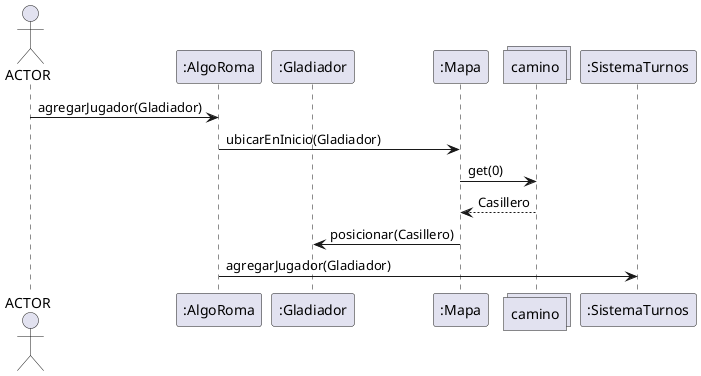 @startuml agregarGladiadorAAlgoRoma

Actor ACTOR
Participant AlgoRoma as ":AlgoRoma"
Participant Gladiador as ":Gladiador"
Participant Mapa as ":Mapa"
collections Camino as "camino"
Participant SistemaTurnos as ":SistemaTurnos"

ACTOR -> AlgoRoma: agregarJugador(Gladiador)
AlgoRoma -> Mapa: ubicarEnInicio(Gladiador)
Mapa -> Camino: get(0)
Camino --> Mapa: Casillero
Mapa -> Gladiador: posicionar(Casillero)

AlgoRoma -> SistemaTurnos: agregarJugador(Gladiador)


@enduml